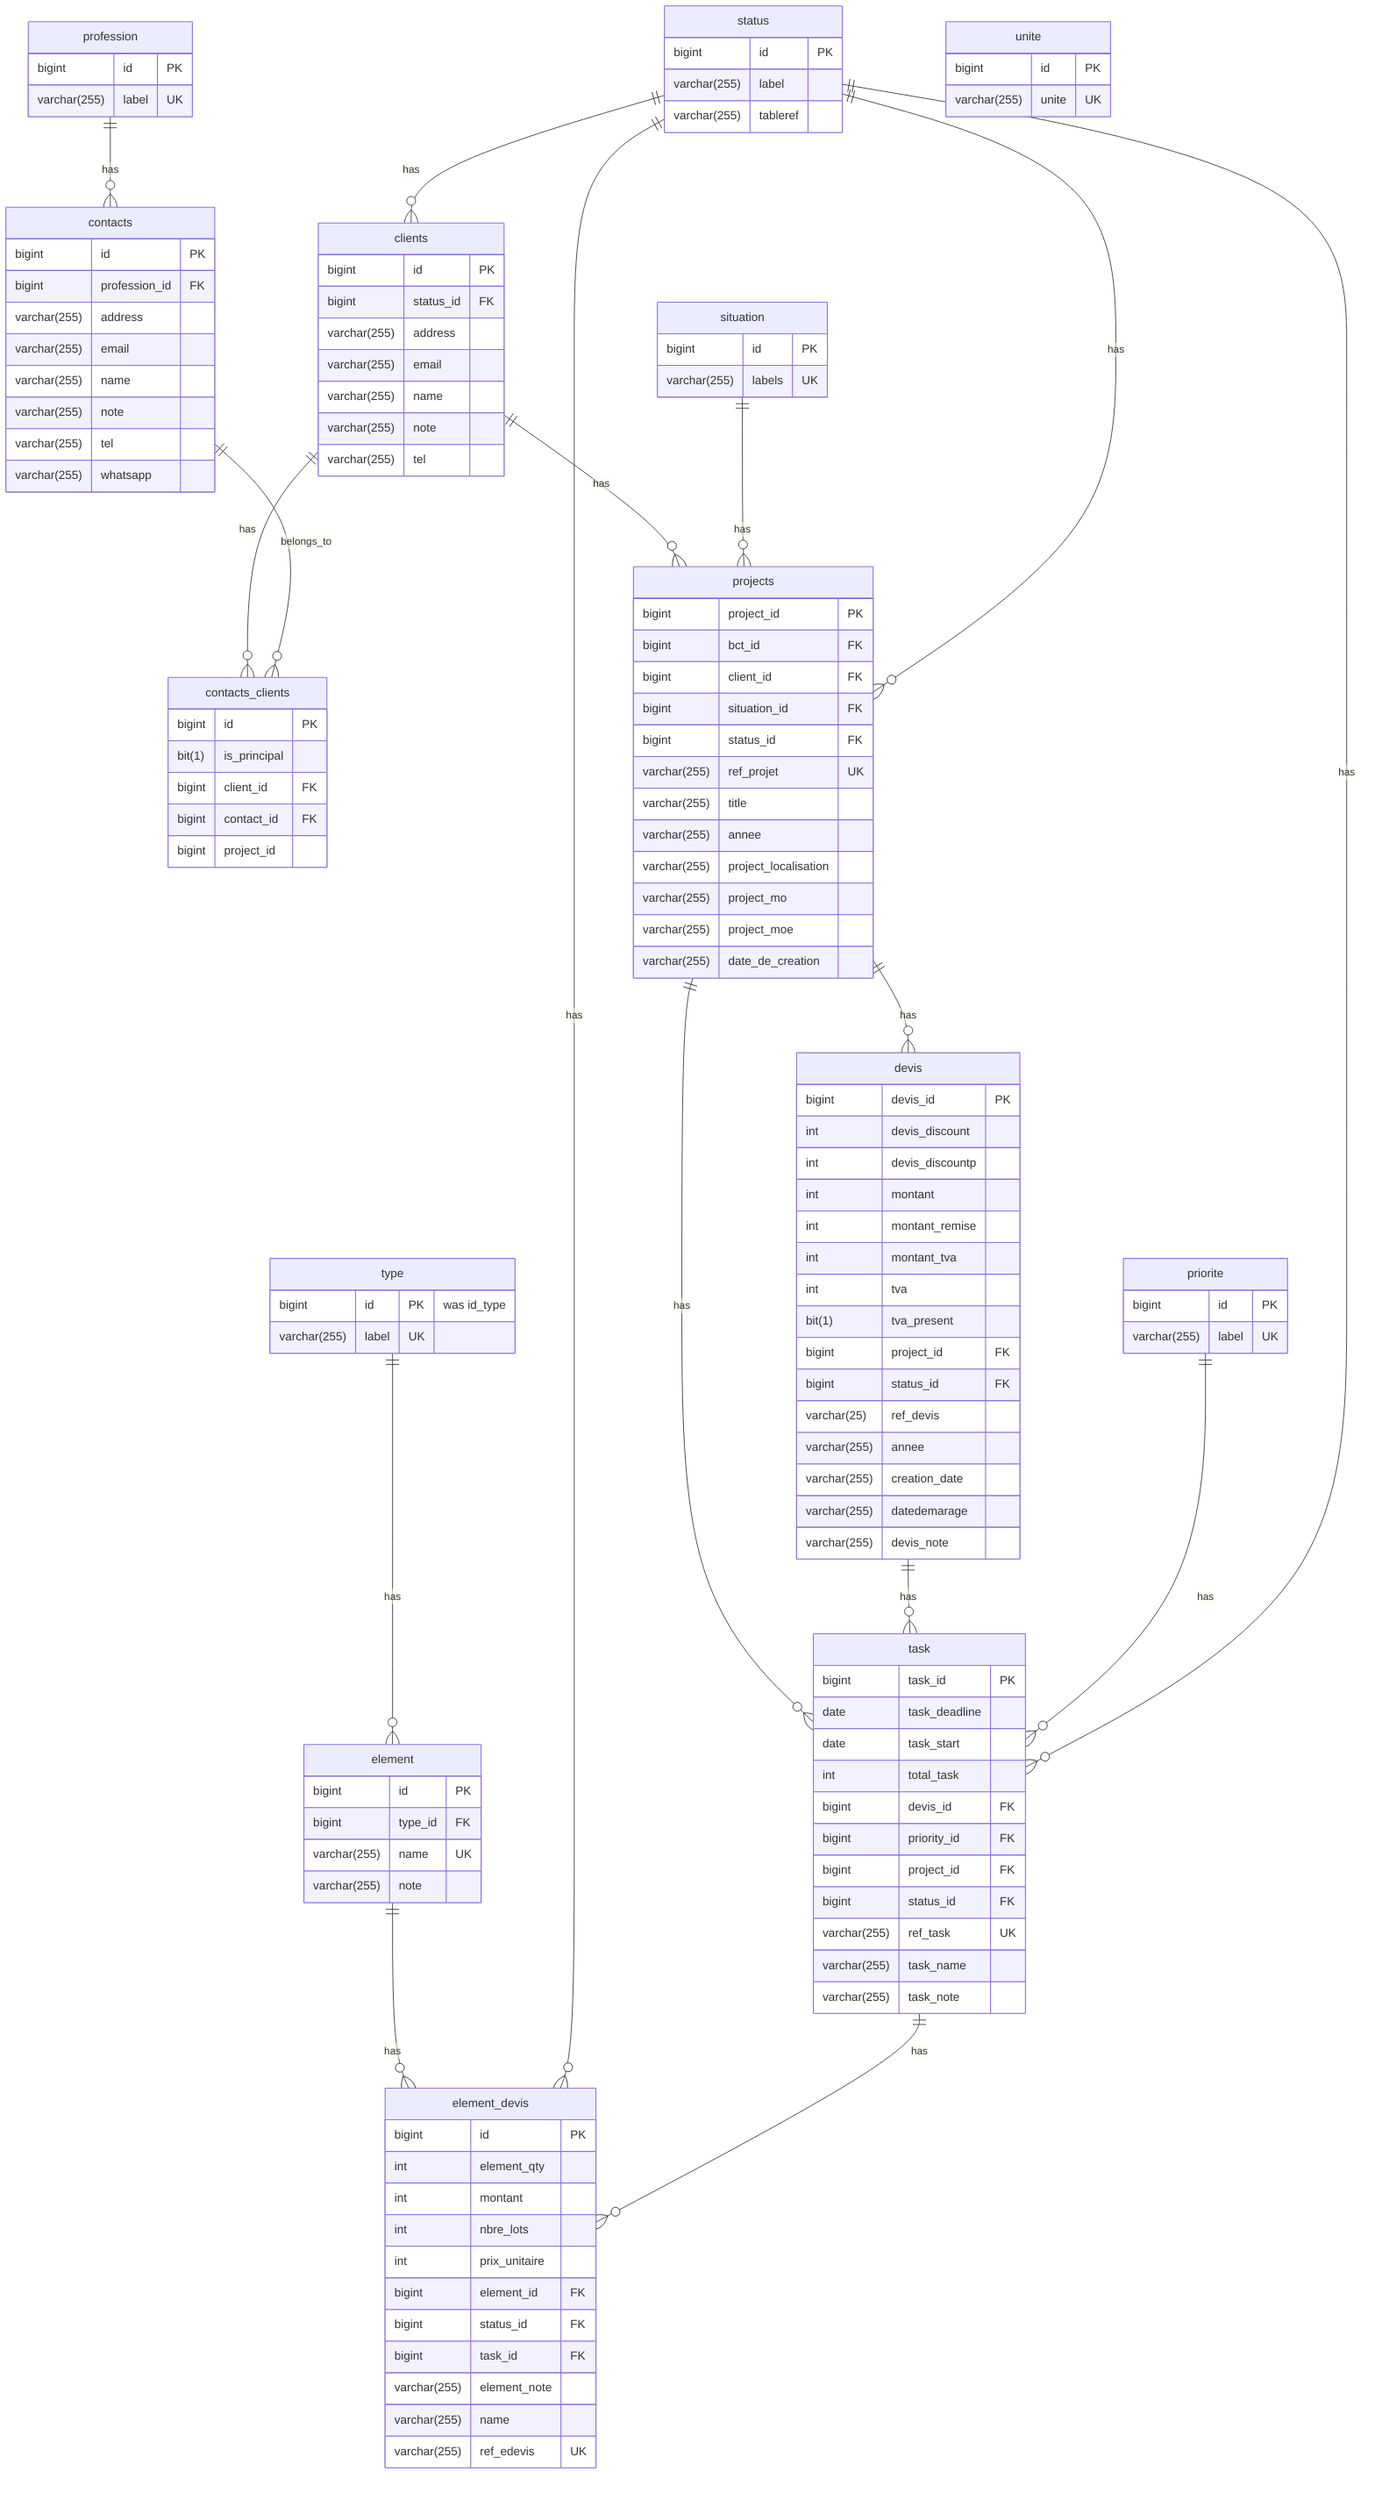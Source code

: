 erDiagram
    clients {
        bigint id PK
        bigint status_id FK
        varchar(255) address
        varchar(255) email
        varchar(255) name
        varchar(255) note
        varchar(255) tel
    }
    
    contacts {
        bigint id PK
        bigint profession_id FK
        varchar(255) address
        varchar(255) email
        varchar(255) name
        varchar(255) note
        varchar(255) tel
        varchar(255) whatsapp
    }
    
    contacts_clients {
        bigint id PK
        bit(1) is_principal
        bigint client_id FK
        bigint contact_id FK
        bigint project_id
    }
    
    devis {
        bigint devis_id PK
        int devis_discount
        int devis_discountp
        int montant
        int montant_remise
        int montant_tva
        int tva
        bit(1) tva_present
        bigint project_id FK
        bigint status_id FK
        varchar(25) ref_devis
        varchar(255) annee
        varchar(255) creation_date
        varchar(255) datedemarage
        varchar(255) devis_note
    }
    
    element {
        bigint id PK
        bigint type_id FK
        varchar(255) name UK
        varchar(255) note
    }
    
    element_devis {
        bigint id PK
        int element_qty
        int montant
        int nbre_lots
        int prix_unitaire
        bigint element_id FK
        bigint status_id FK
        bigint task_id FK
        varchar(255) element_note
        varchar(255) name
        varchar(255) ref_edevis UK
    }
    
    priorite {
        bigint id PK
        varchar(255) label UK
    }
    
    profession {
        bigint id PK
        varchar(255) label UK
    }
    
    projects {
        bigint project_id PK
        bigint bct_id FK
        bigint client_id FK
        bigint situation_id FK
        bigint status_id FK
        varchar(255) ref_projet UK
        varchar(255) title
        varchar(255) annee
        varchar(255) project_localisation
        varchar(255) project_mo
        varchar(255) project_moe
        varchar(255) date_de_creation
    }
    
    situation {
        bigint id PK
        varchar(255) labels UK
    }
    
    status {
        bigint id PK
        varchar(255) label
        varchar(255) tableref
    }
    
    task {
        bigint task_id PK
        date task_deadline
        date task_start
        int total_task
        bigint devis_id FK
        bigint priority_id FK
        bigint project_id FK
        bigint status_id FK
        varchar(255) ref_task UK
        varchar(255) task_name
        varchar(255) task_note
    }
    
    type {
        bigint id PK "was id_type"
        varchar(255) label UK
    }
    
    unite {
        bigint id PK
        varchar(255) unite UK
    }

    clients ||--o{ contacts_clients : "has"
    contacts ||--o{ contacts_clients : "belongs_to"
    status ||--o{ clients : "has"
    projects ||--o{ devis : "has"
    clients ||--o{ projects : "has"
    situation ||--o{ projects : "has"
    status ||--o{ projects : "has"
    type ||--o{ element : "has"
    element ||--o{ element_devis : "has"
    status ||--o{ element_devis : "has"
    task ||--o{ element_devis : "has"
    profession ||--o{ contacts : "has"
    projects ||--o{ task : "has"
    devis ||--o{ task : "has"
    priorite ||--o{ task : "has"
    status ||--o{ task : "has"
